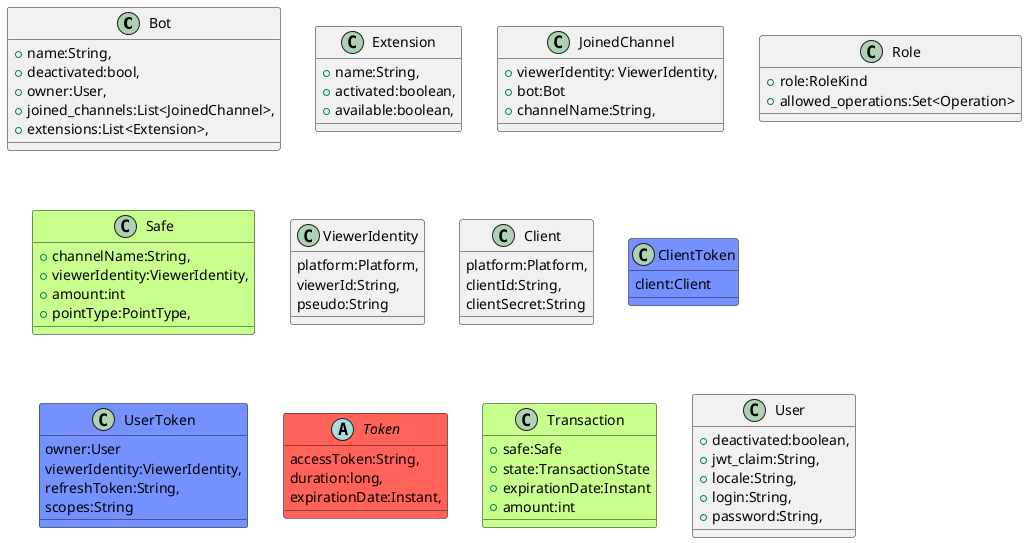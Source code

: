 @startuml
!if TOTO
!define TOTO
class Bot {
   +name:String,
   +deactivated:bool,
   +owner:User,
   +joined_channels:List<JoinedChannel>,
   +extensions:List<Extension>,
}

class Extension {
  + name:String,
  + activated:boolean,
  + available:boolean,
}

class JoinedChannel {
  + viewerIdentity: ViewerIdentity,
  + bot:Bot
  + channelName:String,
}

class Role {
 +role:RoleKind
 +allowed_operations:Set<Operation>
}

class Safe #C8FF8D {
 +channelName:String,
 +viewerIdentity:ViewerIdentity,
 +amount:int
 +pointType:PointType,
}

class ViewerIdentity {
    platform:Platform,
    viewerId:String,
    pseudo:String
}

class Client {
    platform:Platform,
    clientId:String,
    clientSecret:String
}

class ClientToken #7591FF {
     client:Client
}

class UserToken #7591FF {
    owner:User
    viewerIdentity:ViewerIdentity,
    refreshToken:String,
    scopes:String
}

abstract class Token #FF6259 {
    accessToken:String,
    duration:long,
    expirationDate:Instant,
}

class Transaction #C8FF8D {
  +safe:Safe
  +state:TransactionState
  +expirationDate:Instant
  +amount:int
}

class User {
+ deactivated:boolean,
+jwt_claim:String,
+locale:String,
+login:String,
+password:String,
}





@enduml
